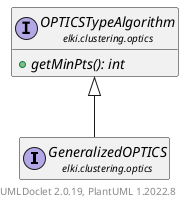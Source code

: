 @startuml
    remove .*\.(Instance|Par|Parameterizer|Factory)$
    set namespaceSeparator none
    hide empty fields
    hide empty methods

    interface "<size:14>GeneralizedOPTICS\n<size:10>elki.clustering.optics" as elki.clustering.optics.GeneralizedOPTICS [[GeneralizedOPTICS.html]]

    interface "<size:14>OPTICSTypeAlgorithm\n<size:10>elki.clustering.optics" as elki.clustering.optics.OPTICSTypeAlgorithm [[OPTICSTypeAlgorithm.html]] {
        {abstract} +getMinPts(): int
    }
    abstract class "<size:14>GeneralizedOPTICS.Instance\n<size:10>elki.clustering.optics" as elki.clustering.optics.GeneralizedOPTICS.Instance<R> [[GeneralizedOPTICS.Instance.html]]

    elki.clustering.optics.OPTICSTypeAlgorithm <|-- elki.clustering.optics.GeneralizedOPTICS
    elki.clustering.optics.GeneralizedOPTICS +-- elki.clustering.optics.GeneralizedOPTICS.Instance

    center footer UMLDoclet 2.0.19, PlantUML 1.2022.8
@enduml

